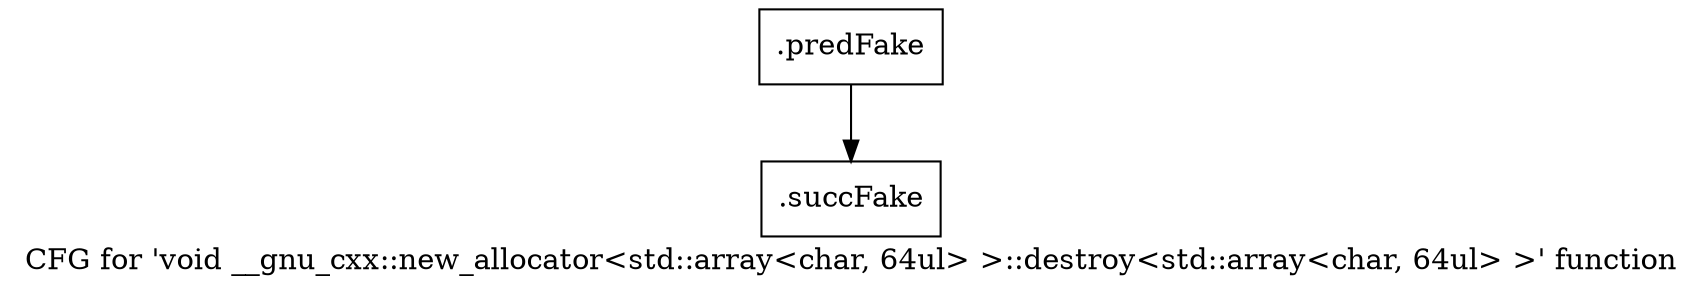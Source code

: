 digraph "CFG for 'void __gnu_cxx::new_allocator\<std::array\<char, 64ul\> \>::destroy\<std::array\<char, 64ul\> \>' function" {
	label="CFG for 'void __gnu_cxx::new_allocator\<std::array\<char, 64ul\> \>::destroy\<std::array\<char, 64ul\> \>' function";

	Node0x5e7d840 [shape=record,filename="",linenumber="",label="{.predFake}"];
	Node0x5e7d840 -> Node0x6102b00[ callList="" memoryops="" filename="/mnt/xilinx/Vitis_HLS/2021.2/tps/lnx64/gcc-6.2.0/lib/gcc/x86_64-pc-linux-gnu/6.2.0/../../../../include/c++/6.2.0/ext/new_allocator.h" execusionnum="9"];
	Node0x6102b00 [shape=record,filename="/mnt/xilinx/Vitis_HLS/2021.2/tps/lnx64/gcc-6.2.0/lib/gcc/x86_64-pc-linux-gnu/6.2.0/../../../../include/c++/6.2.0/ext/new_allocator.h",linenumber="124",label="{.succFake}"];
}
